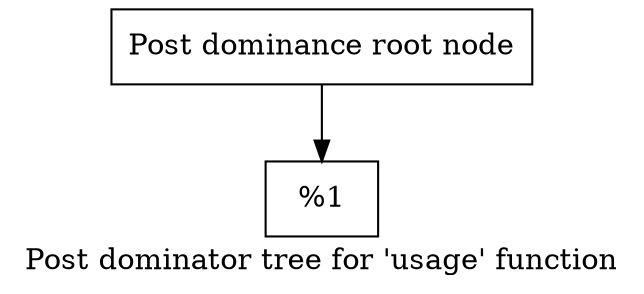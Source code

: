 digraph "Post dominator tree for 'usage' function" {
	label="Post dominator tree for 'usage' function";

	Node0x1357830 [shape=record,label="{Post dominance root node}"];
	Node0x1357830 -> Node0xfb5a00;
	Node0xfb5a00 [shape=record,label="{%1}"];
}
